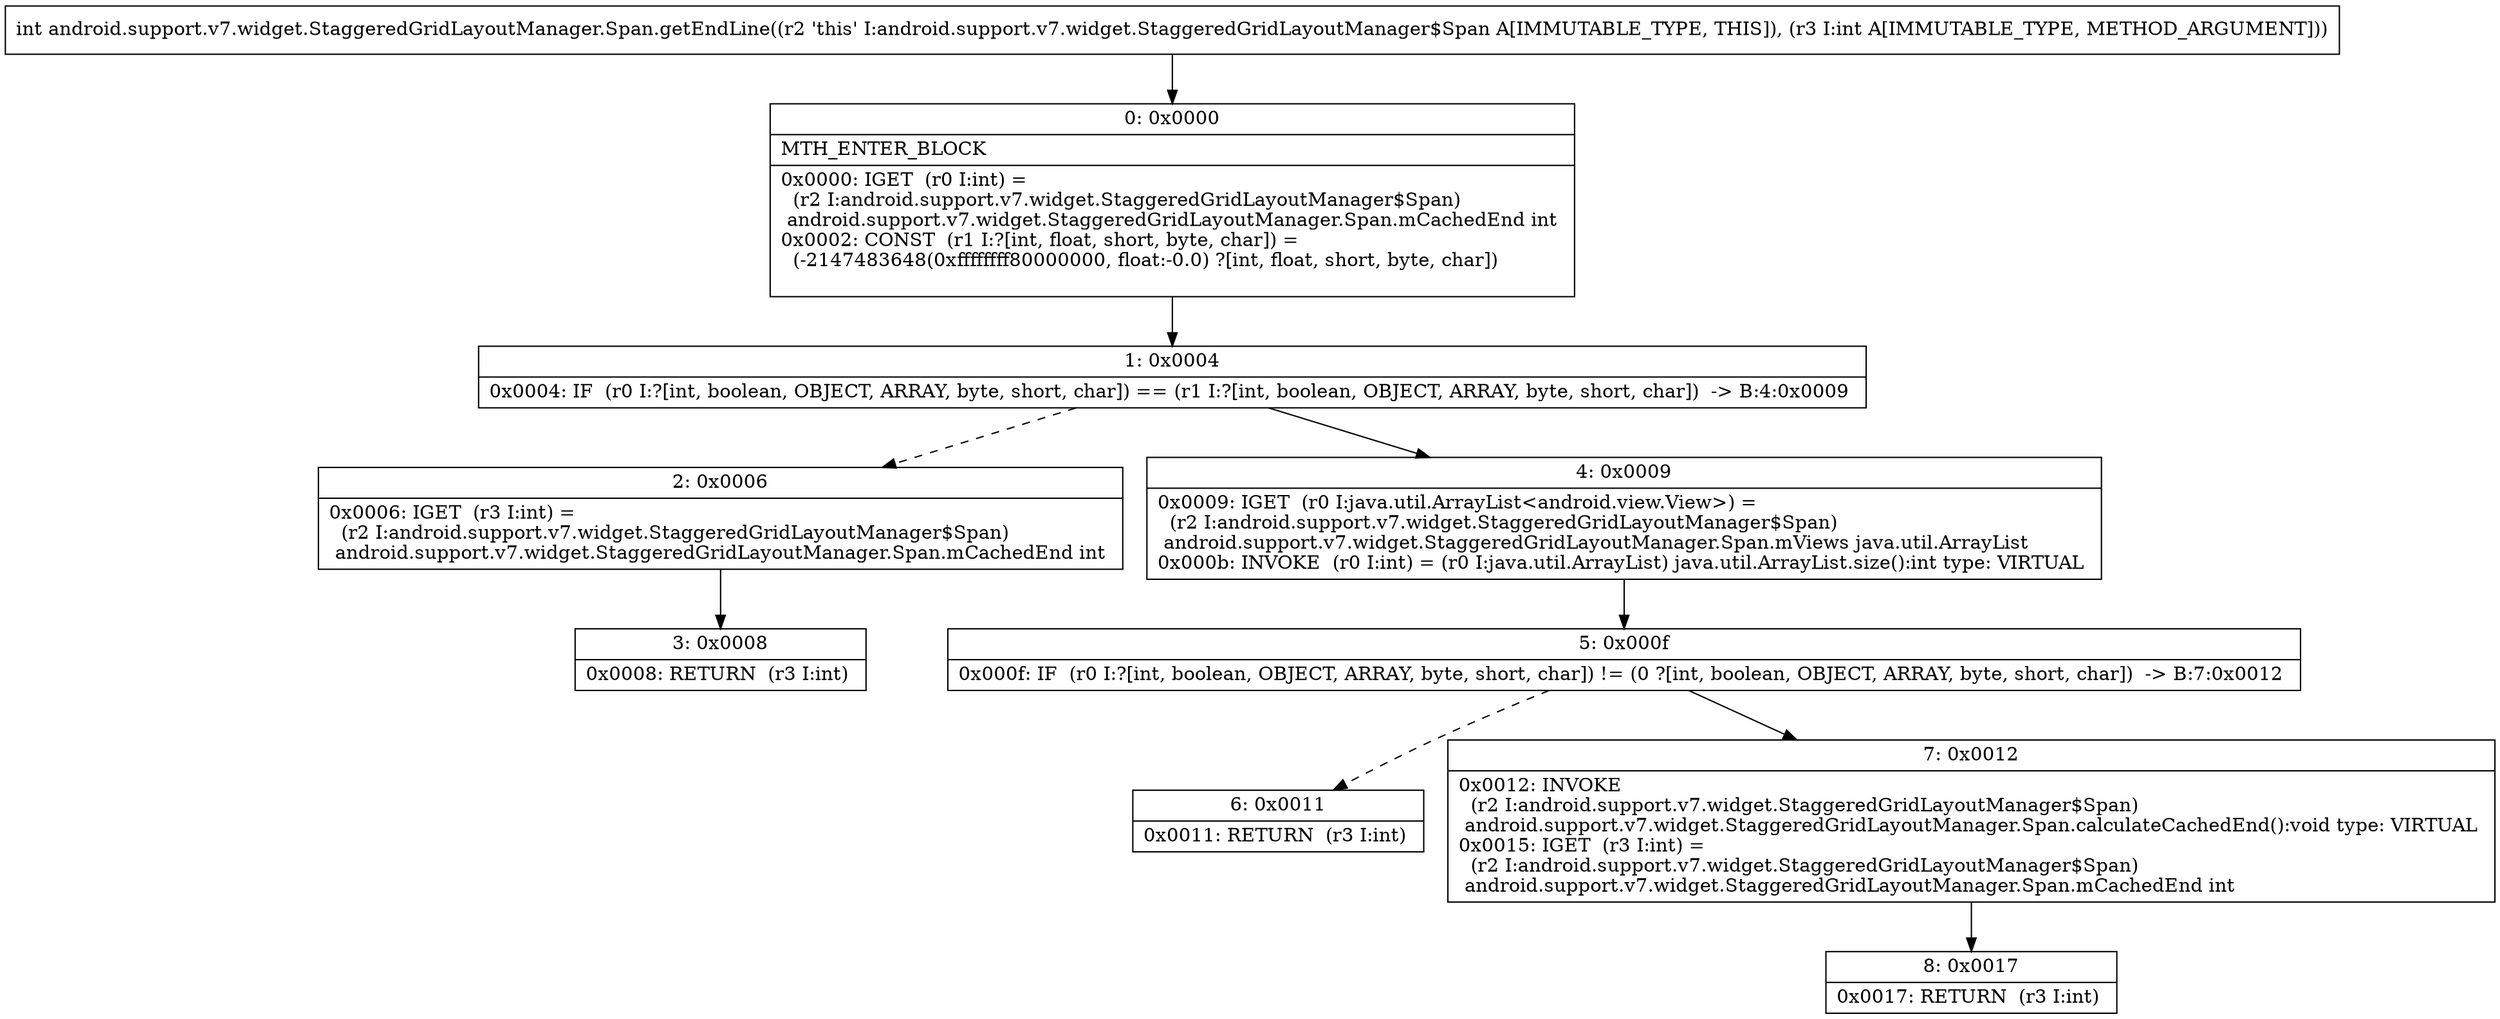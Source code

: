 digraph "CFG forandroid.support.v7.widget.StaggeredGridLayoutManager.Span.getEndLine(I)I" {
Node_0 [shape=record,label="{0\:\ 0x0000|MTH_ENTER_BLOCK\l|0x0000: IGET  (r0 I:int) = \l  (r2 I:android.support.v7.widget.StaggeredGridLayoutManager$Span)\l android.support.v7.widget.StaggeredGridLayoutManager.Span.mCachedEnd int \l0x0002: CONST  (r1 I:?[int, float, short, byte, char]) = \l  (\-2147483648(0xffffffff80000000, float:\-0.0) ?[int, float, short, byte, char])\l \l}"];
Node_1 [shape=record,label="{1\:\ 0x0004|0x0004: IF  (r0 I:?[int, boolean, OBJECT, ARRAY, byte, short, char]) == (r1 I:?[int, boolean, OBJECT, ARRAY, byte, short, char])  \-\> B:4:0x0009 \l}"];
Node_2 [shape=record,label="{2\:\ 0x0006|0x0006: IGET  (r3 I:int) = \l  (r2 I:android.support.v7.widget.StaggeredGridLayoutManager$Span)\l android.support.v7.widget.StaggeredGridLayoutManager.Span.mCachedEnd int \l}"];
Node_3 [shape=record,label="{3\:\ 0x0008|0x0008: RETURN  (r3 I:int) \l}"];
Node_4 [shape=record,label="{4\:\ 0x0009|0x0009: IGET  (r0 I:java.util.ArrayList\<android.view.View\>) = \l  (r2 I:android.support.v7.widget.StaggeredGridLayoutManager$Span)\l android.support.v7.widget.StaggeredGridLayoutManager.Span.mViews java.util.ArrayList \l0x000b: INVOKE  (r0 I:int) = (r0 I:java.util.ArrayList) java.util.ArrayList.size():int type: VIRTUAL \l}"];
Node_5 [shape=record,label="{5\:\ 0x000f|0x000f: IF  (r0 I:?[int, boolean, OBJECT, ARRAY, byte, short, char]) != (0 ?[int, boolean, OBJECT, ARRAY, byte, short, char])  \-\> B:7:0x0012 \l}"];
Node_6 [shape=record,label="{6\:\ 0x0011|0x0011: RETURN  (r3 I:int) \l}"];
Node_7 [shape=record,label="{7\:\ 0x0012|0x0012: INVOKE  \l  (r2 I:android.support.v7.widget.StaggeredGridLayoutManager$Span)\l android.support.v7.widget.StaggeredGridLayoutManager.Span.calculateCachedEnd():void type: VIRTUAL \l0x0015: IGET  (r3 I:int) = \l  (r2 I:android.support.v7.widget.StaggeredGridLayoutManager$Span)\l android.support.v7.widget.StaggeredGridLayoutManager.Span.mCachedEnd int \l}"];
Node_8 [shape=record,label="{8\:\ 0x0017|0x0017: RETURN  (r3 I:int) \l}"];
MethodNode[shape=record,label="{int android.support.v7.widget.StaggeredGridLayoutManager.Span.getEndLine((r2 'this' I:android.support.v7.widget.StaggeredGridLayoutManager$Span A[IMMUTABLE_TYPE, THIS]), (r3 I:int A[IMMUTABLE_TYPE, METHOD_ARGUMENT])) }"];
MethodNode -> Node_0;
Node_0 -> Node_1;
Node_1 -> Node_2[style=dashed];
Node_1 -> Node_4;
Node_2 -> Node_3;
Node_4 -> Node_5;
Node_5 -> Node_6[style=dashed];
Node_5 -> Node_7;
Node_7 -> Node_8;
}

